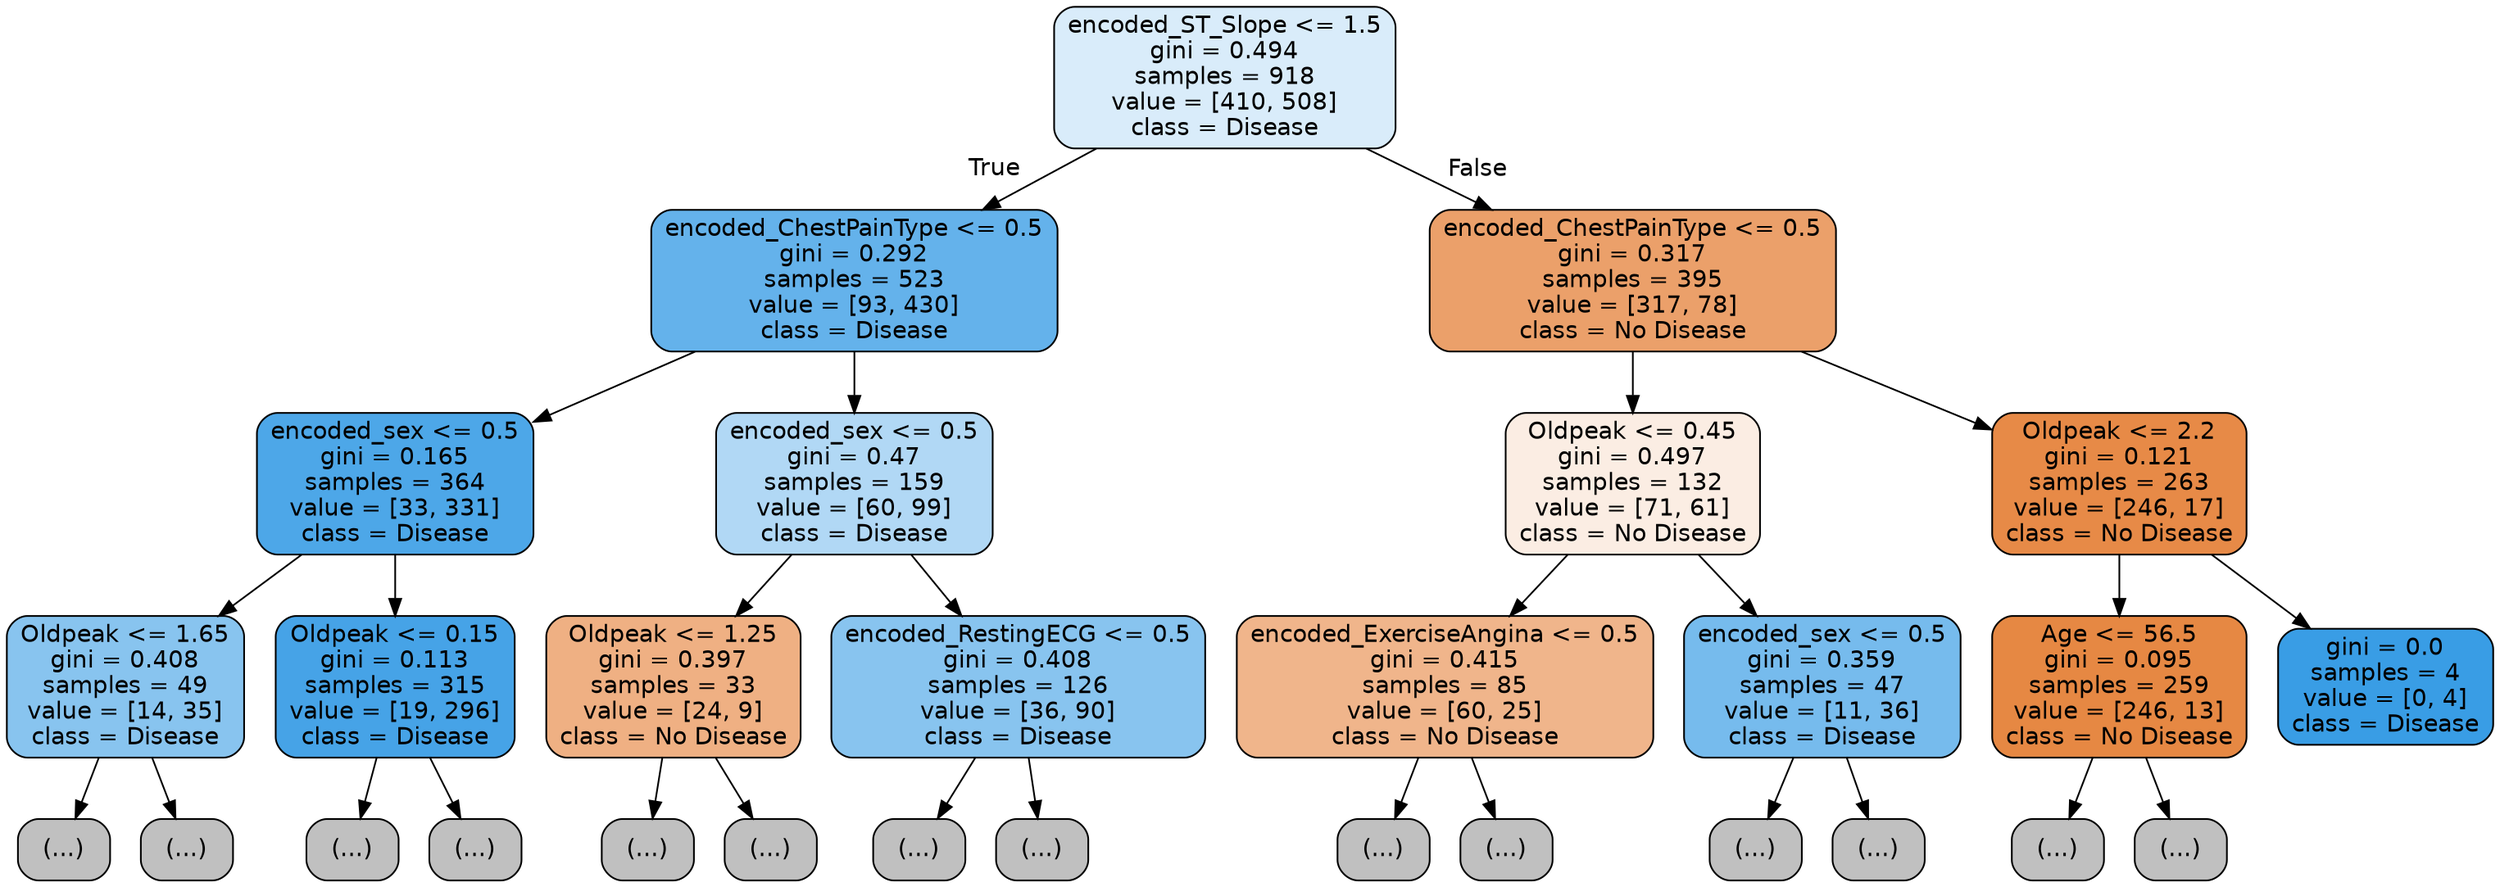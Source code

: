 digraph Tree {
node [shape=box, style="filled, rounded", color="black", fontname="helvetica"] ;
edge [fontname="helvetica"] ;
0 [label="encoded_ST_Slope <= 1.5\ngini = 0.494\nsamples = 918\nvalue = [410, 508]\nclass = Disease", fillcolor="#d9ecfa"] ;
1 [label="encoded_ChestPainType <= 0.5\ngini = 0.292\nsamples = 523\nvalue = [93, 430]\nclass = Disease", fillcolor="#64b2eb"] ;
0 -> 1 [labeldistance=2.5, labelangle=45, headlabel="True"] ;
2 [label="encoded_sex <= 0.5\ngini = 0.165\nsamples = 364\nvalue = [33, 331]\nclass = Disease", fillcolor="#4da7e8"] ;
1 -> 2 ;
3 [label="Oldpeak <= 1.65\ngini = 0.408\nsamples = 49\nvalue = [14, 35]\nclass = Disease", fillcolor="#88c4ef"] ;
2 -> 3 ;
4 [label="(...)", fillcolor="#C0C0C0"] ;
3 -> 4 ;
31 [label="(...)", fillcolor="#C0C0C0"] ;
3 -> 31 ;
34 [label="Oldpeak <= 0.15\ngini = 0.113\nsamples = 315\nvalue = [19, 296]\nclass = Disease", fillcolor="#46a3e7"] ;
2 -> 34 ;
35 [label="(...)", fillcolor="#C0C0C0"] ;
34 -> 35 ;
36 [label="(...)", fillcolor="#C0C0C0"] ;
34 -> 36 ;
121 [label="encoded_sex <= 0.5\ngini = 0.47\nsamples = 159\nvalue = [60, 99]\nclass = Disease", fillcolor="#b1d8f5"] ;
1 -> 121 ;
122 [label="Oldpeak <= 1.25\ngini = 0.397\nsamples = 33\nvalue = [24, 9]\nclass = No Disease", fillcolor="#efb083"] ;
121 -> 122 ;
123 [label="(...)", fillcolor="#C0C0C0"] ;
122 -> 123 ;
142 [label="(...)", fillcolor="#C0C0C0"] ;
122 -> 142 ;
143 [label="encoded_RestingECG <= 0.5\ngini = 0.408\nsamples = 126\nvalue = [36, 90]\nclass = Disease", fillcolor="#88c4ef"] ;
121 -> 143 ;
144 [label="(...)", fillcolor="#C0C0C0"] ;
143 -> 144 ;
173 [label="(...)", fillcolor="#C0C0C0"] ;
143 -> 173 ;
232 [label="encoded_ChestPainType <= 0.5\ngini = 0.317\nsamples = 395\nvalue = [317, 78]\nclass = No Disease", fillcolor="#eba06a"] ;
0 -> 232 [labeldistance=2.5, labelangle=-45, headlabel="False"] ;
233 [label="Oldpeak <= 0.45\ngini = 0.497\nsamples = 132\nvalue = [71, 61]\nclass = No Disease", fillcolor="#fbede3"] ;
232 -> 233 ;
234 [label="encoded_ExerciseAngina <= 0.5\ngini = 0.415\nsamples = 85\nvalue = [60, 25]\nclass = No Disease", fillcolor="#f0b58b"] ;
233 -> 234 ;
235 [label="(...)", fillcolor="#C0C0C0"] ;
234 -> 235 ;
272 [label="(...)", fillcolor="#C0C0C0"] ;
234 -> 272 ;
295 [label="encoded_sex <= 0.5\ngini = 0.359\nsamples = 47\nvalue = [11, 36]\nclass = Disease", fillcolor="#76bbed"] ;
233 -> 295 ;
296 [label="(...)", fillcolor="#C0C0C0"] ;
295 -> 296 ;
303 [label="(...)", fillcolor="#C0C0C0"] ;
295 -> 303 ;
330 [label="Oldpeak <= 2.2\ngini = 0.121\nsamples = 263\nvalue = [246, 17]\nclass = No Disease", fillcolor="#e78a47"] ;
232 -> 330 ;
331 [label="Age <= 56.5\ngini = 0.095\nsamples = 259\nvalue = [246, 13]\nclass = No Disease", fillcolor="#e68843"] ;
330 -> 331 ;
332 [label="(...)", fillcolor="#C0C0C0"] ;
331 -> 332 ;
359 [label="(...)", fillcolor="#C0C0C0"] ;
331 -> 359 ;
386 [label="gini = 0.0\nsamples = 4\nvalue = [0, 4]\nclass = Disease", fillcolor="#399de5"] ;
330 -> 386 ;
}